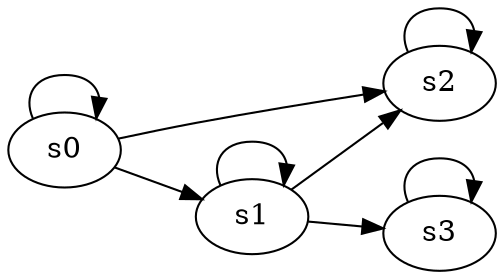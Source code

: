digraph G {
	rankdir=LR;
	s0 [label="s0" style="" shape="ellipse" peripheries=1];
	s1 [label="s1" style="" shape="ellipse" peripheries=1];
	s2 [label="s2" style="" shape="ellipse" peripheries=1];
	s3 [label="s3" style="" shape="ellipse" peripheries=1];
	s0->s1 [label=""];
	s0->s2 [label=""];
	s0->s0 [label=""];
	s1->s2 [label=""];
	s1->s3 [label=""];
	s1->s1 [label=""];
	s2->s2 [label=""];
	s3->s3 [label=""];
}
